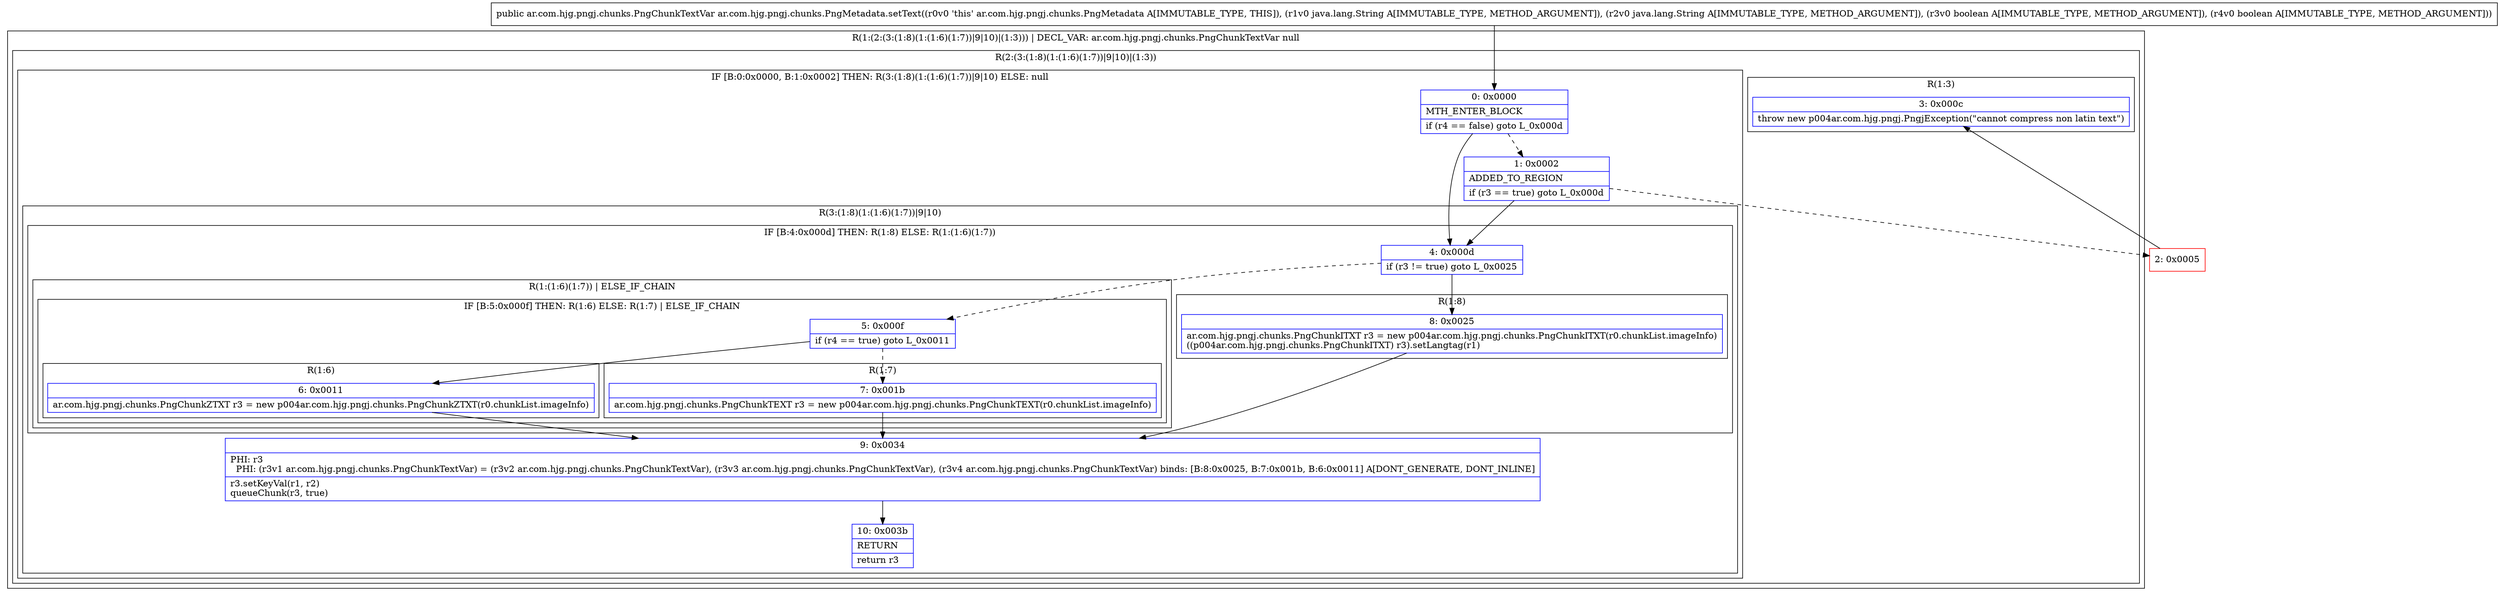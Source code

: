 digraph "CFG forar.com.hjg.pngj.chunks.PngMetadata.setText(Ljava\/lang\/String;Ljava\/lang\/String;ZZ)Lar\/com\/hjg\/pngj\/chunks\/PngChunkTextVar;" {
subgraph cluster_Region_2043853484 {
label = "R(1:(2:(3:(1:8)(1:(1:6)(1:7))|9|10)|(1:3))) | DECL_VAR: ar.com.hjg.pngj.chunks.PngChunkTextVar null\l";
node [shape=record,color=blue];
subgraph cluster_Region_71764822 {
label = "R(2:(3:(1:8)(1:(1:6)(1:7))|9|10)|(1:3))";
node [shape=record,color=blue];
subgraph cluster_IfRegion_1543919154 {
label = "IF [B:0:0x0000, B:1:0x0002] THEN: R(3:(1:8)(1:(1:6)(1:7))|9|10) ELSE: null";
node [shape=record,color=blue];
Node_0 [shape=record,label="{0\:\ 0x0000|MTH_ENTER_BLOCK\l|if (r4 == false) goto L_0x000d\l}"];
Node_1 [shape=record,label="{1\:\ 0x0002|ADDED_TO_REGION\l|if (r3 == true) goto L_0x000d\l}"];
subgraph cluster_Region_894899813 {
label = "R(3:(1:8)(1:(1:6)(1:7))|9|10)";
node [shape=record,color=blue];
subgraph cluster_IfRegion_1497161145 {
label = "IF [B:4:0x000d] THEN: R(1:8) ELSE: R(1:(1:6)(1:7))";
node [shape=record,color=blue];
Node_4 [shape=record,label="{4\:\ 0x000d|if (r3 != true) goto L_0x0025\l}"];
subgraph cluster_Region_217858515 {
label = "R(1:8)";
node [shape=record,color=blue];
Node_8 [shape=record,label="{8\:\ 0x0025|ar.com.hjg.pngj.chunks.PngChunkITXT r3 = new p004ar.com.hjg.pngj.chunks.PngChunkITXT(r0.chunkList.imageInfo)\l((p004ar.com.hjg.pngj.chunks.PngChunkITXT) r3).setLangtag(r1)\l}"];
}
subgraph cluster_Region_1704812659 {
label = "R(1:(1:6)(1:7)) | ELSE_IF_CHAIN\l";
node [shape=record,color=blue];
subgraph cluster_IfRegion_197401908 {
label = "IF [B:5:0x000f] THEN: R(1:6) ELSE: R(1:7) | ELSE_IF_CHAIN\l";
node [shape=record,color=blue];
Node_5 [shape=record,label="{5\:\ 0x000f|if (r4 == true) goto L_0x0011\l}"];
subgraph cluster_Region_1926163280 {
label = "R(1:6)";
node [shape=record,color=blue];
Node_6 [shape=record,label="{6\:\ 0x0011|ar.com.hjg.pngj.chunks.PngChunkZTXT r3 = new p004ar.com.hjg.pngj.chunks.PngChunkZTXT(r0.chunkList.imageInfo)\l}"];
}
subgraph cluster_Region_624073346 {
label = "R(1:7)";
node [shape=record,color=blue];
Node_7 [shape=record,label="{7\:\ 0x001b|ar.com.hjg.pngj.chunks.PngChunkTEXT r3 = new p004ar.com.hjg.pngj.chunks.PngChunkTEXT(r0.chunkList.imageInfo)\l}"];
}
}
}
}
Node_9 [shape=record,label="{9\:\ 0x0034|PHI: r3 \l  PHI: (r3v1 ar.com.hjg.pngj.chunks.PngChunkTextVar) = (r3v2 ar.com.hjg.pngj.chunks.PngChunkTextVar), (r3v3 ar.com.hjg.pngj.chunks.PngChunkTextVar), (r3v4 ar.com.hjg.pngj.chunks.PngChunkTextVar) binds: [B:8:0x0025, B:7:0x001b, B:6:0x0011] A[DONT_GENERATE, DONT_INLINE]\l|r3.setKeyVal(r1, r2)\lqueueChunk(r3, true)\l}"];
Node_10 [shape=record,label="{10\:\ 0x003b|RETURN\l|return r3\l}"];
}
}
subgraph cluster_Region_103667223 {
label = "R(1:3)";
node [shape=record,color=blue];
Node_3 [shape=record,label="{3\:\ 0x000c|throw new p004ar.com.hjg.pngj.PngjException(\"cannot compress non latin text\")\l}"];
}
}
}
Node_2 [shape=record,color=red,label="{2\:\ 0x0005}"];
MethodNode[shape=record,label="{public ar.com.hjg.pngj.chunks.PngChunkTextVar ar.com.hjg.pngj.chunks.PngMetadata.setText((r0v0 'this' ar.com.hjg.pngj.chunks.PngMetadata A[IMMUTABLE_TYPE, THIS]), (r1v0 java.lang.String A[IMMUTABLE_TYPE, METHOD_ARGUMENT]), (r2v0 java.lang.String A[IMMUTABLE_TYPE, METHOD_ARGUMENT]), (r3v0 boolean A[IMMUTABLE_TYPE, METHOD_ARGUMENT]), (r4v0 boolean A[IMMUTABLE_TYPE, METHOD_ARGUMENT])) }"];
MethodNode -> Node_0;
Node_0 -> Node_1[style=dashed];
Node_0 -> Node_4;
Node_1 -> Node_2[style=dashed];
Node_1 -> Node_4;
Node_4 -> Node_5[style=dashed];
Node_4 -> Node_8;
Node_8 -> Node_9;
Node_5 -> Node_6;
Node_5 -> Node_7[style=dashed];
Node_6 -> Node_9;
Node_7 -> Node_9;
Node_9 -> Node_10;
Node_2 -> Node_3;
}

